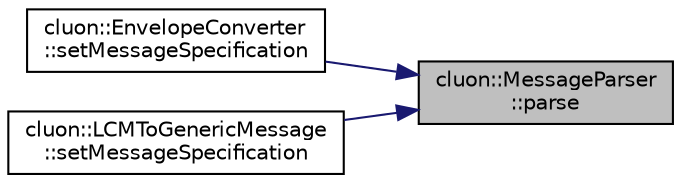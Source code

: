 digraph "cluon::MessageParser::parse"
{
 // LATEX_PDF_SIZE
  edge [fontname="Helvetica",fontsize="10",labelfontname="Helvetica",labelfontsize="10"];
  node [fontname="Helvetica",fontsize="10",shape=record];
  rankdir="RL";
  Node1 [label="cluon::MessageParser\l::parse",height=0.2,width=0.4,color="black", fillcolor="grey75", style="filled", fontcolor="black",tooltip=" "];
  Node1 -> Node2 [dir="back",color="midnightblue",fontsize="10",style="solid",fontname="Helvetica"];
  Node2 [label="cluon::EnvelopeConverter\l::setMessageSpecification",height=0.2,width=0.4,color="black", fillcolor="white", style="filled",URL="$classcluon_1_1EnvelopeConverter.html#af4879d33814e727df61273fdd4ed973b",tooltip=" "];
  Node1 -> Node3 [dir="back",color="midnightblue",fontsize="10",style="solid",fontname="Helvetica"];
  Node3 [label="cluon::LCMToGenericMessage\l::setMessageSpecification",height=0.2,width=0.4,color="black", fillcolor="white", style="filled",URL="$classcluon_1_1LCMToGenericMessage.html#ae807e1b1dc231c340d8360a1297f0488",tooltip=" "];
}
